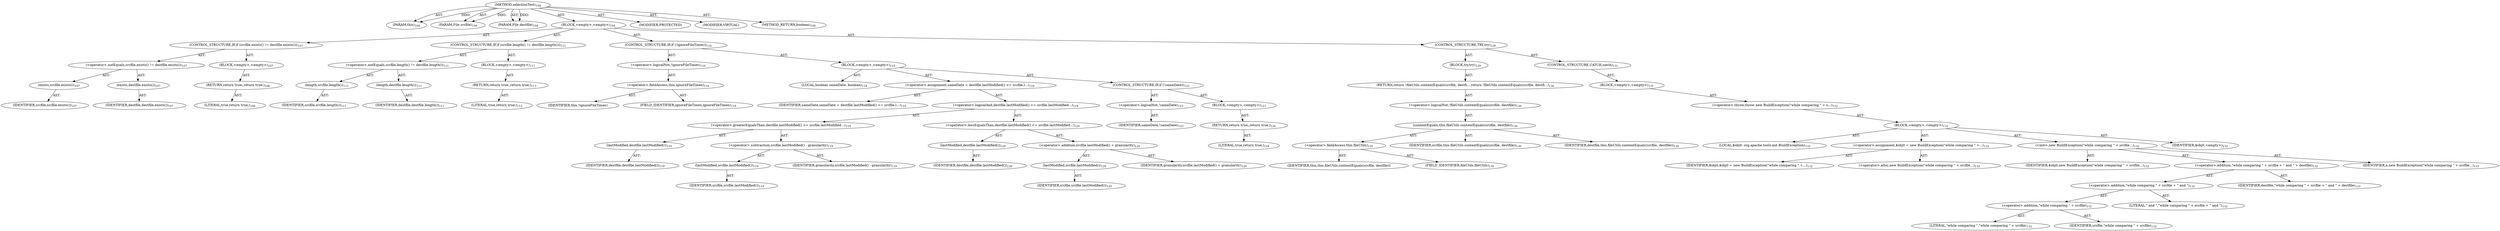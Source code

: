 digraph "selectionTest" {  
"111669149697" [label = <(METHOD,selectionTest)<SUB>104</SUB>> ]
"115964116994" [label = <(PARAM,this)<SUB>104</SUB>> ]
"115964116995" [label = <(PARAM,File srcfile)<SUB>104</SUB>> ]
"115964116996" [label = <(PARAM,File destfile)<SUB>104</SUB>> ]
"25769803777" [label = <(BLOCK,&lt;empty&gt;,&lt;empty&gt;)<SUB>104</SUB>> ]
"47244640256" [label = <(CONTROL_STRUCTURE,IF,if (srcfile.exists() != destfile.exists()))<SUB>107</SUB>> ]
"30064771074" [label = <(&lt;operator&gt;.notEquals,srcfile.exists() != destfile.exists())<SUB>107</SUB>> ]
"30064771075" [label = <(exists,srcfile.exists())<SUB>107</SUB>> ]
"68719476738" [label = <(IDENTIFIER,srcfile,srcfile.exists())<SUB>107</SUB>> ]
"30064771076" [label = <(exists,destfile.exists())<SUB>107</SUB>> ]
"68719476739" [label = <(IDENTIFIER,destfile,destfile.exists())<SUB>107</SUB>> ]
"25769803778" [label = <(BLOCK,&lt;empty&gt;,&lt;empty&gt;)<SUB>107</SUB>> ]
"146028888064" [label = <(RETURN,return true;,return true;)<SUB>108</SUB>> ]
"90194313216" [label = <(LITERAL,true,return true;)<SUB>108</SUB>> ]
"47244640257" [label = <(CONTROL_STRUCTURE,IF,if (srcfile.length() != destfile.length()))<SUB>111</SUB>> ]
"30064771077" [label = <(&lt;operator&gt;.notEquals,srcfile.length() != destfile.length())<SUB>111</SUB>> ]
"30064771078" [label = <(length,srcfile.length())<SUB>111</SUB>> ]
"68719476740" [label = <(IDENTIFIER,srcfile,srcfile.length())<SUB>111</SUB>> ]
"30064771079" [label = <(length,destfile.length())<SUB>111</SUB>> ]
"68719476741" [label = <(IDENTIFIER,destfile,destfile.length())<SUB>111</SUB>> ]
"25769803779" [label = <(BLOCK,&lt;empty&gt;,&lt;empty&gt;)<SUB>111</SUB>> ]
"146028888065" [label = <(RETURN,return true;,return true;)<SUB>113</SUB>> ]
"90194313217" [label = <(LITERAL,true,return true;)<SUB>113</SUB>> ]
"47244640258" [label = <(CONTROL_STRUCTURE,IF,if (!ignoreFileTimes))<SUB>116</SUB>> ]
"30064771080" [label = <(&lt;operator&gt;.logicalNot,!ignoreFileTimes)<SUB>116</SUB>> ]
"30064771081" [label = <(&lt;operator&gt;.fieldAccess,this.ignoreFileTimes)<SUB>116</SUB>> ]
"68719476742" [label = <(IDENTIFIER,this,!ignoreFileTimes)> ]
"55834574849" [label = <(FIELD_IDENTIFIER,ignoreFileTimes,ignoreFileTimes)<SUB>116</SUB>> ]
"25769803780" [label = <(BLOCK,&lt;empty&gt;,&lt;empty&gt;)<SUB>116</SUB>> ]
"94489280512" [label = <(LOCAL,boolean sameDate: boolean)<SUB>118</SUB>> ]
"30064771082" [label = <(&lt;operator&gt;.assignment,sameDate = destfile.lastModified() &gt;= srcfile.l...)<SUB>119</SUB>> ]
"68719476743" [label = <(IDENTIFIER,sameDate,sameDate = destfile.lastModified() &gt;= srcfile.l...)<SUB>119</SUB>> ]
"30064771083" [label = <(&lt;operator&gt;.logicalAnd,destfile.lastModified() &gt;= srcfile.lastModified...)<SUB>119</SUB>> ]
"30064771084" [label = <(&lt;operator&gt;.greaterEqualsThan,destfile.lastModified() &gt;= srcfile.lastModified...)<SUB>119</SUB>> ]
"30064771085" [label = <(lastModified,destfile.lastModified())<SUB>119</SUB>> ]
"68719476744" [label = <(IDENTIFIER,destfile,destfile.lastModified())<SUB>119</SUB>> ]
"30064771086" [label = <(&lt;operator&gt;.subtraction,srcfile.lastModified() - granularity)<SUB>119</SUB>> ]
"30064771087" [label = <(lastModified,srcfile.lastModified())<SUB>119</SUB>> ]
"68719476745" [label = <(IDENTIFIER,srcfile,srcfile.lastModified())<SUB>119</SUB>> ]
"68719476746" [label = <(IDENTIFIER,granularity,srcfile.lastModified() - granularity)<SUB>119</SUB>> ]
"30064771088" [label = <(&lt;operator&gt;.lessEqualsThan,destfile.lastModified() &lt;= srcfile.lastModified...)<SUB>120</SUB>> ]
"30064771089" [label = <(lastModified,destfile.lastModified())<SUB>120</SUB>> ]
"68719476747" [label = <(IDENTIFIER,destfile,destfile.lastModified())<SUB>120</SUB>> ]
"30064771090" [label = <(&lt;operator&gt;.addition,srcfile.lastModified() + granularity)<SUB>120</SUB>> ]
"30064771091" [label = <(lastModified,srcfile.lastModified())<SUB>120</SUB>> ]
"68719476748" [label = <(IDENTIFIER,srcfile,srcfile.lastModified())<SUB>120</SUB>> ]
"68719476749" [label = <(IDENTIFIER,granularity,srcfile.lastModified() + granularity)<SUB>120</SUB>> ]
"47244640259" [label = <(CONTROL_STRUCTURE,IF,if (!sameDate))<SUB>123</SUB>> ]
"30064771092" [label = <(&lt;operator&gt;.logicalNot,!sameDate)<SUB>123</SUB>> ]
"68719476750" [label = <(IDENTIFIER,sameDate,!sameDate)<SUB>123</SUB>> ]
"25769803781" [label = <(BLOCK,&lt;empty&gt;,&lt;empty&gt;)<SUB>123</SUB>> ]
"146028888066" [label = <(RETURN,return true;,return true;)<SUB>124</SUB>> ]
"90194313218" [label = <(LITERAL,true,return true;)<SUB>124</SUB>> ]
"47244640260" [label = <(CONTROL_STRUCTURE,TRY,try)<SUB>129</SUB>> ]
"25769803782" [label = <(BLOCK,try,try)<SUB>129</SUB>> ]
"146028888067" [label = <(RETURN,return !fileUtils.contentEquals(srcfile, destfi...,return !fileUtils.contentEquals(srcfile, destfi...)<SUB>130</SUB>> ]
"30064771093" [label = <(&lt;operator&gt;.logicalNot,!fileUtils.contentEquals(srcfile, destfile))<SUB>130</SUB>> ]
"30064771094" [label = <(contentEquals,this.fileUtils.contentEquals(srcfile, destfile))<SUB>130</SUB>> ]
"30064771095" [label = <(&lt;operator&gt;.fieldAccess,this.fileUtils)<SUB>130</SUB>> ]
"68719476751" [label = <(IDENTIFIER,this,this.fileUtils.contentEquals(srcfile, destfile))> ]
"55834574850" [label = <(FIELD_IDENTIFIER,fileUtils,fileUtils)<SUB>130</SUB>> ]
"68719476752" [label = <(IDENTIFIER,srcfile,this.fileUtils.contentEquals(srcfile, destfile))<SUB>130</SUB>> ]
"68719476753" [label = <(IDENTIFIER,destfile,this.fileUtils.contentEquals(srcfile, destfile))<SUB>130</SUB>> ]
"47244640261" [label = <(CONTROL_STRUCTURE,CATCH,catch)<SUB>131</SUB>> ]
"25769803783" [label = <(BLOCK,&lt;empty&gt;,&lt;empty&gt;)<SUB>131</SUB>> ]
"30064771096" [label = <(&lt;operator&gt;.throw,throw new BuildException(&quot;while comparing &quot; + s...)<SUB>132</SUB>> ]
"25769803784" [label = <(BLOCK,&lt;empty&gt;,&lt;empty&gt;)<SUB>132</SUB>> ]
"94489280513" [label = <(LOCAL,$obj0: org.apache.tools.ant.BuildException)<SUB>132</SUB>> ]
"30064771097" [label = <(&lt;operator&gt;.assignment,$obj0 = new BuildException(&quot;while comparing &quot; +...)<SUB>132</SUB>> ]
"68719476754" [label = <(IDENTIFIER,$obj0,$obj0 = new BuildException(&quot;while comparing &quot; +...)<SUB>132</SUB>> ]
"30064771098" [label = <(&lt;operator&gt;.alloc,new BuildException(&quot;while comparing &quot; + srcfile...)<SUB>132</SUB>> ]
"30064771099" [label = <(&lt;init&gt;,new BuildException(&quot;while comparing &quot; + srcfile...)<SUB>132</SUB>> ]
"68719476755" [label = <(IDENTIFIER,$obj0,new BuildException(&quot;while comparing &quot; + srcfile...)<SUB>132</SUB>> ]
"30064771100" [label = <(&lt;operator&gt;.addition,&quot;while comparing &quot; + srcfile + &quot; and &quot; + destfile)<SUB>132</SUB>> ]
"30064771101" [label = <(&lt;operator&gt;.addition,&quot;while comparing &quot; + srcfile + &quot; and &quot;)<SUB>132</SUB>> ]
"30064771102" [label = <(&lt;operator&gt;.addition,&quot;while comparing &quot; + srcfile)<SUB>132</SUB>> ]
"90194313219" [label = <(LITERAL,&quot;while comparing &quot;,&quot;while comparing &quot; + srcfile)<SUB>132</SUB>> ]
"68719476756" [label = <(IDENTIFIER,srcfile,&quot;while comparing &quot; + srcfile)<SUB>132</SUB>> ]
"90194313220" [label = <(LITERAL,&quot; and &quot;,&quot;while comparing &quot; + srcfile + &quot; and &quot;)<SUB>132</SUB>> ]
"68719476757" [label = <(IDENTIFIER,destfile,&quot;while comparing &quot; + srcfile + &quot; and &quot; + destfile)<SUB>133</SUB>> ]
"68719476758" [label = <(IDENTIFIER,e,new BuildException(&quot;while comparing &quot; + srcfile...)<SUB>133</SUB>> ]
"68719476759" [label = <(IDENTIFIER,$obj0,&lt;empty&gt;)<SUB>132</SUB>> ]
"133143986180" [label = <(MODIFIER,PROTECTED)> ]
"133143986181" [label = <(MODIFIER,VIRTUAL)> ]
"128849018881" [label = <(METHOD_RETURN,boolean)<SUB>104</SUB>> ]
  "111669149697" -> "115964116994"  [ label = "AST: "] 
  "111669149697" -> "115964116995"  [ label = "AST: "] 
  "111669149697" -> "115964116996"  [ label = "AST: "] 
  "111669149697" -> "25769803777"  [ label = "AST: "] 
  "111669149697" -> "133143986180"  [ label = "AST: "] 
  "111669149697" -> "133143986181"  [ label = "AST: "] 
  "111669149697" -> "128849018881"  [ label = "AST: "] 
  "25769803777" -> "47244640256"  [ label = "AST: "] 
  "25769803777" -> "47244640257"  [ label = "AST: "] 
  "25769803777" -> "47244640258"  [ label = "AST: "] 
  "25769803777" -> "47244640260"  [ label = "AST: "] 
  "47244640256" -> "30064771074"  [ label = "AST: "] 
  "47244640256" -> "25769803778"  [ label = "AST: "] 
  "30064771074" -> "30064771075"  [ label = "AST: "] 
  "30064771074" -> "30064771076"  [ label = "AST: "] 
  "30064771075" -> "68719476738"  [ label = "AST: "] 
  "30064771076" -> "68719476739"  [ label = "AST: "] 
  "25769803778" -> "146028888064"  [ label = "AST: "] 
  "146028888064" -> "90194313216"  [ label = "AST: "] 
  "47244640257" -> "30064771077"  [ label = "AST: "] 
  "47244640257" -> "25769803779"  [ label = "AST: "] 
  "30064771077" -> "30064771078"  [ label = "AST: "] 
  "30064771077" -> "30064771079"  [ label = "AST: "] 
  "30064771078" -> "68719476740"  [ label = "AST: "] 
  "30064771079" -> "68719476741"  [ label = "AST: "] 
  "25769803779" -> "146028888065"  [ label = "AST: "] 
  "146028888065" -> "90194313217"  [ label = "AST: "] 
  "47244640258" -> "30064771080"  [ label = "AST: "] 
  "47244640258" -> "25769803780"  [ label = "AST: "] 
  "30064771080" -> "30064771081"  [ label = "AST: "] 
  "30064771081" -> "68719476742"  [ label = "AST: "] 
  "30064771081" -> "55834574849"  [ label = "AST: "] 
  "25769803780" -> "94489280512"  [ label = "AST: "] 
  "25769803780" -> "30064771082"  [ label = "AST: "] 
  "25769803780" -> "47244640259"  [ label = "AST: "] 
  "30064771082" -> "68719476743"  [ label = "AST: "] 
  "30064771082" -> "30064771083"  [ label = "AST: "] 
  "30064771083" -> "30064771084"  [ label = "AST: "] 
  "30064771083" -> "30064771088"  [ label = "AST: "] 
  "30064771084" -> "30064771085"  [ label = "AST: "] 
  "30064771084" -> "30064771086"  [ label = "AST: "] 
  "30064771085" -> "68719476744"  [ label = "AST: "] 
  "30064771086" -> "30064771087"  [ label = "AST: "] 
  "30064771086" -> "68719476746"  [ label = "AST: "] 
  "30064771087" -> "68719476745"  [ label = "AST: "] 
  "30064771088" -> "30064771089"  [ label = "AST: "] 
  "30064771088" -> "30064771090"  [ label = "AST: "] 
  "30064771089" -> "68719476747"  [ label = "AST: "] 
  "30064771090" -> "30064771091"  [ label = "AST: "] 
  "30064771090" -> "68719476749"  [ label = "AST: "] 
  "30064771091" -> "68719476748"  [ label = "AST: "] 
  "47244640259" -> "30064771092"  [ label = "AST: "] 
  "47244640259" -> "25769803781"  [ label = "AST: "] 
  "30064771092" -> "68719476750"  [ label = "AST: "] 
  "25769803781" -> "146028888066"  [ label = "AST: "] 
  "146028888066" -> "90194313218"  [ label = "AST: "] 
  "47244640260" -> "25769803782"  [ label = "AST: "] 
  "47244640260" -> "47244640261"  [ label = "AST: "] 
  "25769803782" -> "146028888067"  [ label = "AST: "] 
  "146028888067" -> "30064771093"  [ label = "AST: "] 
  "30064771093" -> "30064771094"  [ label = "AST: "] 
  "30064771094" -> "30064771095"  [ label = "AST: "] 
  "30064771094" -> "68719476752"  [ label = "AST: "] 
  "30064771094" -> "68719476753"  [ label = "AST: "] 
  "30064771095" -> "68719476751"  [ label = "AST: "] 
  "30064771095" -> "55834574850"  [ label = "AST: "] 
  "47244640261" -> "25769803783"  [ label = "AST: "] 
  "25769803783" -> "30064771096"  [ label = "AST: "] 
  "30064771096" -> "25769803784"  [ label = "AST: "] 
  "25769803784" -> "94489280513"  [ label = "AST: "] 
  "25769803784" -> "30064771097"  [ label = "AST: "] 
  "25769803784" -> "30064771099"  [ label = "AST: "] 
  "25769803784" -> "68719476759"  [ label = "AST: "] 
  "30064771097" -> "68719476754"  [ label = "AST: "] 
  "30064771097" -> "30064771098"  [ label = "AST: "] 
  "30064771099" -> "68719476755"  [ label = "AST: "] 
  "30064771099" -> "30064771100"  [ label = "AST: "] 
  "30064771099" -> "68719476758"  [ label = "AST: "] 
  "30064771100" -> "30064771101"  [ label = "AST: "] 
  "30064771100" -> "68719476757"  [ label = "AST: "] 
  "30064771101" -> "30064771102"  [ label = "AST: "] 
  "30064771101" -> "90194313220"  [ label = "AST: "] 
  "30064771102" -> "90194313219"  [ label = "AST: "] 
  "30064771102" -> "68719476756"  [ label = "AST: "] 
  "111669149697" -> "115964116994"  [ label = "DDG: "] 
  "111669149697" -> "115964116995"  [ label = "DDG: "] 
  "111669149697" -> "115964116996"  [ label = "DDG: "] 
}
